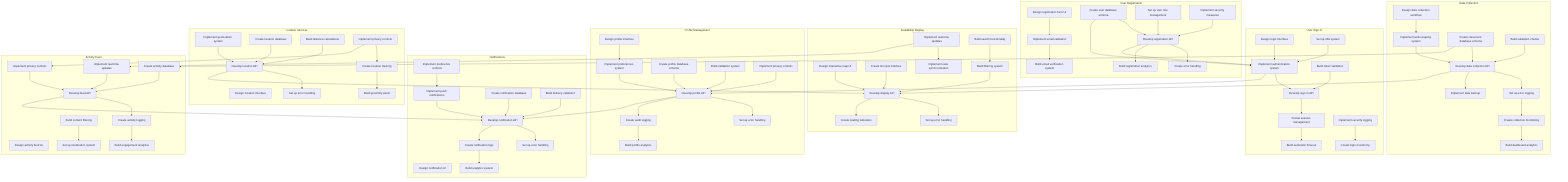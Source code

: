 flowchart TD
    subgraph FR1["User Registration"]
        reg_form["Design registration form UI"]
        email_val["Implement email validation"]
        user_schema["Create user database schema"]
        reg_api["Develop registration API"]
        reg_verify["Build email verification system"]
        role_mgmt["Set up user role management"]
        reg_security["Implement security measures"]
        reg_error["Create error handling"]
        reg_analytics["Build registration analytics"]

        user_schema --> reg_api
        reg_form --> email_val
        email_val --> reg_verify
        reg_api --> reg_error
        reg_security --> reg_api
        role_mgmt --> reg_api
        reg_api --> reg_analytics
    end

    subgraph FR2["User Sign-In"]
        login_ui["Design login interface"]
        auth_sys["Implement authentication system"]
        session_mgmt["Create session management"]
        signin_api["Develop sign-in API"]
        token_val["Build token validation"]
        security_log["Implement security logging"]
        twofa_sys["Set up 2FA system"]
        login_monitor["Create login monitoring"]
        auto_timeout["Build automatic timeout"]

        login_ui --> auth_sys
        auth_sys --> signin_api
        signin_api --> session_mgmt
        token_val --> signin_api
        security_log --> login_monitor
        twofa_sys --> auth_sys
        session_mgmt --> auto_timeout
    end

    subgraph FR3["Data Collection"]
        workflow_design["Design data collection workflow"]
        scrape_sys["Implement web scraping system"]
        class_schema["Create classroom database schema"]
        collect_api["Develop data collection API"]
        valid_check["Build validation checks"]
        error_log["Set up error logging"]
        data_backup["Implement data backup"]
        collect_monitor["Create collection monitoring"]
        dash_analytics["Build dashboard analytics"]

        workflow_design --> scrape_sys
        class_schema --> collect_api
        scrape_sys --> collect_api
        valid_check --> collect_api
        collect_api --> error_log
        error_log --> collect_monitor
        collect_monitor --> dash_analytics
        collect_api --> data_backup
    end

    subgraph FR4["Availability Display"]
        map_ui["Design interactive map UI"]
        realtime_update["Implement real-time updates"]
        list_interface["Create list view interface"]
        display_api["Develop display API"]
        filter_sys["Build filtering system"]
        error_handle["Set up error handling"]
        view_sync["Implement view synchronization"]
        load_indicate["Create loading indicators"]
        search_func["Build search functionality"]

        map_ui --> display_api
        list_interface --> display_api
        realtime_update --> view_sync
        filter_sys --> display_api
        display_api --> error_handle
        display_api --> load_indicate
        search_func --> filter_sys
    end

    subgraph FR5["Profile Management"]
        profile_ui["Design profile interface"]
        pref_sys["Implement preferences system"]
        profile_schema["Create profile database schema"]
        profile_api["Develop profile API"]
        valid_sys["Build validation system"]
        profile_error["Set up error handling"]
        privacy_ctrl["Implement privacy controls"]
        audit_log["Create audit logging"]
        profile_analytics["Build profile analytics"]

        profile_schema --> profile_api
        profile_ui --> pref_sys
        pref_sys --> profile_api
        valid_sys --> profile_api
        profile_api --> profile_error
        privacy_ctrl --> profile_api
        profile_api --> audit_log
        audit_log --> profile_analytics
    end

    subgraph FR6["Notifications"]
        notif_ui["Design notification UI"]
        push_notif["Implement push notifications"]
        notif_db["Create notification database"]
        notif_api["Develop notification API"]
        delivery_val["Build delivery validation"]
        notif_error["Set up error handling"]
        pref_ctrl["Implement preference controls"]
        notif_log["Create notification logs"]
        notif_analytics["Build analytics system"]

        notif_db --> notif_api
        push_notif --> notif_api
        delivery_val --> notif_api
        notif_api --> notif_error
        pref_ctrl --> push_notif
        notif_api --> notif_log
        notif_log --> notif_analytics
    end

    subgraph FR7["Location Services"]
        loc_ui["Design location interface"]
        geo_sys["Implement geolocation system"]
        loc_db["Create location database"]
        loc_api["Develop location API"]
        dist_calc["Build distance calculations"]
        loc_error["Set up error handling"]
        loc_privacy["Implement privacy controls"]
        loc_track["Create location tracking"]
        prox_alerts["Build proximity alerts"]

        geo_sys --> loc_api
        loc_db --> loc_api
        dist_calc --> loc_api
        loc_api --> loc_error
        loc_privacy --> loc_track
        loc_track --> prox_alerts
    end

    subgraph FR8["Activity Feed"]
        feed_ui["Design activity feed UI"]
        realtime_feed["Implement real-time updates"]
        activity_db["Create activity database"]
        feed_api["Develop feed API"]
        content_filter["Build content filtering"]
        mod_sys["Set up moderation system"]
        feed_privacy["Implement privacy controls"]
        activity_log["Create activity logging"]
        engage_analytics["Build engagement analytics"]

        activity_db --> feed_api
        realtime_feed --> feed_api
        content_filter --> mod_sys
        feed_api --> activity_log
        feed_privacy --> feed_api
        activity_log --> engage_analytics
    end

    %% Cross-functional dependencies
    user_schema --> auth_sys
    reg_api --> auth_sys
    auth_sys --> profile_api
    loc_api --> display_api
    profile_api --> notif_api
    collect_api --> display_api
    feed_api --> notif_api
    loc_privacy --> feed_privacy
    realtime_update --> realtime_feed
    class_schema --> activity_db